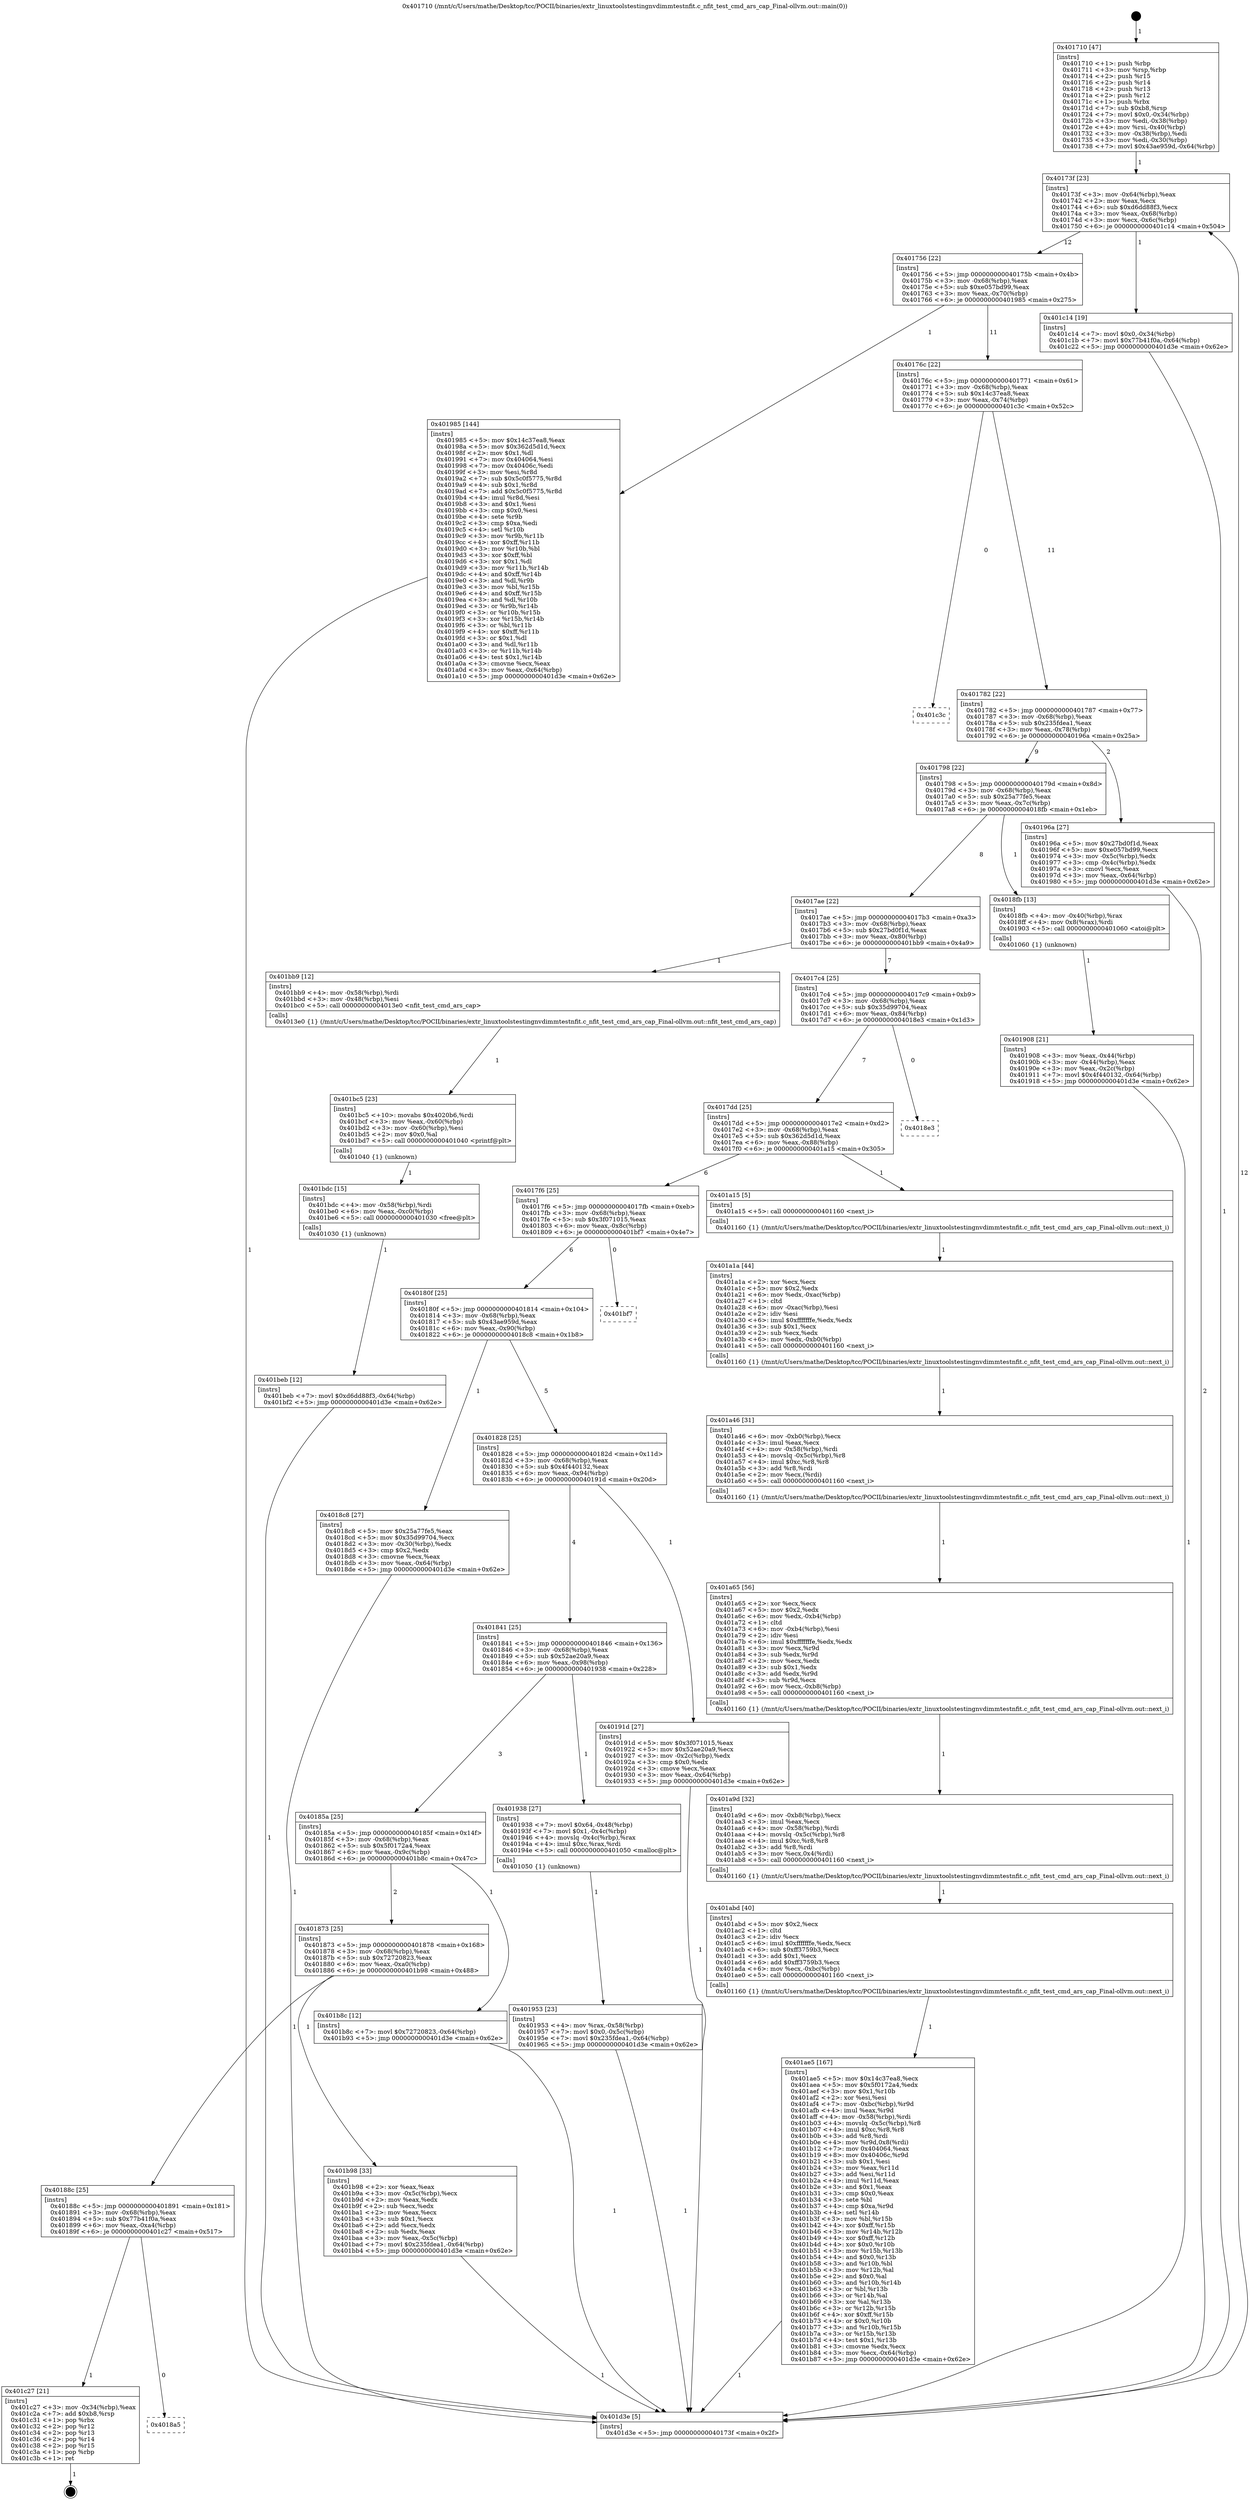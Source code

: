 digraph "0x401710" {
  label = "0x401710 (/mnt/c/Users/mathe/Desktop/tcc/POCII/binaries/extr_linuxtoolstestingnvdimmtestnfit.c_nfit_test_cmd_ars_cap_Final-ollvm.out::main(0))"
  labelloc = "t"
  node[shape=record]

  Entry [label="",width=0.3,height=0.3,shape=circle,fillcolor=black,style=filled]
  "0x40173f" [label="{
     0x40173f [23]\l
     | [instrs]\l
     &nbsp;&nbsp;0x40173f \<+3\>: mov -0x64(%rbp),%eax\l
     &nbsp;&nbsp;0x401742 \<+2\>: mov %eax,%ecx\l
     &nbsp;&nbsp;0x401744 \<+6\>: sub $0xd6dd88f3,%ecx\l
     &nbsp;&nbsp;0x40174a \<+3\>: mov %eax,-0x68(%rbp)\l
     &nbsp;&nbsp;0x40174d \<+3\>: mov %ecx,-0x6c(%rbp)\l
     &nbsp;&nbsp;0x401750 \<+6\>: je 0000000000401c14 \<main+0x504\>\l
  }"]
  "0x401c14" [label="{
     0x401c14 [19]\l
     | [instrs]\l
     &nbsp;&nbsp;0x401c14 \<+7\>: movl $0x0,-0x34(%rbp)\l
     &nbsp;&nbsp;0x401c1b \<+7\>: movl $0x77b41f0a,-0x64(%rbp)\l
     &nbsp;&nbsp;0x401c22 \<+5\>: jmp 0000000000401d3e \<main+0x62e\>\l
  }"]
  "0x401756" [label="{
     0x401756 [22]\l
     | [instrs]\l
     &nbsp;&nbsp;0x401756 \<+5\>: jmp 000000000040175b \<main+0x4b\>\l
     &nbsp;&nbsp;0x40175b \<+3\>: mov -0x68(%rbp),%eax\l
     &nbsp;&nbsp;0x40175e \<+5\>: sub $0xe057bd99,%eax\l
     &nbsp;&nbsp;0x401763 \<+3\>: mov %eax,-0x70(%rbp)\l
     &nbsp;&nbsp;0x401766 \<+6\>: je 0000000000401985 \<main+0x275\>\l
  }"]
  Exit [label="",width=0.3,height=0.3,shape=circle,fillcolor=black,style=filled,peripheries=2]
  "0x401985" [label="{
     0x401985 [144]\l
     | [instrs]\l
     &nbsp;&nbsp;0x401985 \<+5\>: mov $0x14c37ea8,%eax\l
     &nbsp;&nbsp;0x40198a \<+5\>: mov $0x362d5d1d,%ecx\l
     &nbsp;&nbsp;0x40198f \<+2\>: mov $0x1,%dl\l
     &nbsp;&nbsp;0x401991 \<+7\>: mov 0x404064,%esi\l
     &nbsp;&nbsp;0x401998 \<+7\>: mov 0x40406c,%edi\l
     &nbsp;&nbsp;0x40199f \<+3\>: mov %esi,%r8d\l
     &nbsp;&nbsp;0x4019a2 \<+7\>: sub $0x5c0f5775,%r8d\l
     &nbsp;&nbsp;0x4019a9 \<+4\>: sub $0x1,%r8d\l
     &nbsp;&nbsp;0x4019ad \<+7\>: add $0x5c0f5775,%r8d\l
     &nbsp;&nbsp;0x4019b4 \<+4\>: imul %r8d,%esi\l
     &nbsp;&nbsp;0x4019b8 \<+3\>: and $0x1,%esi\l
     &nbsp;&nbsp;0x4019bb \<+3\>: cmp $0x0,%esi\l
     &nbsp;&nbsp;0x4019be \<+4\>: sete %r9b\l
     &nbsp;&nbsp;0x4019c2 \<+3\>: cmp $0xa,%edi\l
     &nbsp;&nbsp;0x4019c5 \<+4\>: setl %r10b\l
     &nbsp;&nbsp;0x4019c9 \<+3\>: mov %r9b,%r11b\l
     &nbsp;&nbsp;0x4019cc \<+4\>: xor $0xff,%r11b\l
     &nbsp;&nbsp;0x4019d0 \<+3\>: mov %r10b,%bl\l
     &nbsp;&nbsp;0x4019d3 \<+3\>: xor $0xff,%bl\l
     &nbsp;&nbsp;0x4019d6 \<+3\>: xor $0x1,%dl\l
     &nbsp;&nbsp;0x4019d9 \<+3\>: mov %r11b,%r14b\l
     &nbsp;&nbsp;0x4019dc \<+4\>: and $0xff,%r14b\l
     &nbsp;&nbsp;0x4019e0 \<+3\>: and %dl,%r9b\l
     &nbsp;&nbsp;0x4019e3 \<+3\>: mov %bl,%r15b\l
     &nbsp;&nbsp;0x4019e6 \<+4\>: and $0xff,%r15b\l
     &nbsp;&nbsp;0x4019ea \<+3\>: and %dl,%r10b\l
     &nbsp;&nbsp;0x4019ed \<+3\>: or %r9b,%r14b\l
     &nbsp;&nbsp;0x4019f0 \<+3\>: or %r10b,%r15b\l
     &nbsp;&nbsp;0x4019f3 \<+3\>: xor %r15b,%r14b\l
     &nbsp;&nbsp;0x4019f6 \<+3\>: or %bl,%r11b\l
     &nbsp;&nbsp;0x4019f9 \<+4\>: xor $0xff,%r11b\l
     &nbsp;&nbsp;0x4019fd \<+3\>: or $0x1,%dl\l
     &nbsp;&nbsp;0x401a00 \<+3\>: and %dl,%r11b\l
     &nbsp;&nbsp;0x401a03 \<+3\>: or %r11b,%r14b\l
     &nbsp;&nbsp;0x401a06 \<+4\>: test $0x1,%r14b\l
     &nbsp;&nbsp;0x401a0a \<+3\>: cmovne %ecx,%eax\l
     &nbsp;&nbsp;0x401a0d \<+3\>: mov %eax,-0x64(%rbp)\l
     &nbsp;&nbsp;0x401a10 \<+5\>: jmp 0000000000401d3e \<main+0x62e\>\l
  }"]
  "0x40176c" [label="{
     0x40176c [22]\l
     | [instrs]\l
     &nbsp;&nbsp;0x40176c \<+5\>: jmp 0000000000401771 \<main+0x61\>\l
     &nbsp;&nbsp;0x401771 \<+3\>: mov -0x68(%rbp),%eax\l
     &nbsp;&nbsp;0x401774 \<+5\>: sub $0x14c37ea8,%eax\l
     &nbsp;&nbsp;0x401779 \<+3\>: mov %eax,-0x74(%rbp)\l
     &nbsp;&nbsp;0x40177c \<+6\>: je 0000000000401c3c \<main+0x52c\>\l
  }"]
  "0x4018a5" [label="{
     0x4018a5\l
  }", style=dashed]
  "0x401c3c" [label="{
     0x401c3c\l
  }", style=dashed]
  "0x401782" [label="{
     0x401782 [22]\l
     | [instrs]\l
     &nbsp;&nbsp;0x401782 \<+5\>: jmp 0000000000401787 \<main+0x77\>\l
     &nbsp;&nbsp;0x401787 \<+3\>: mov -0x68(%rbp),%eax\l
     &nbsp;&nbsp;0x40178a \<+5\>: sub $0x235fdea1,%eax\l
     &nbsp;&nbsp;0x40178f \<+3\>: mov %eax,-0x78(%rbp)\l
     &nbsp;&nbsp;0x401792 \<+6\>: je 000000000040196a \<main+0x25a\>\l
  }"]
  "0x401c27" [label="{
     0x401c27 [21]\l
     | [instrs]\l
     &nbsp;&nbsp;0x401c27 \<+3\>: mov -0x34(%rbp),%eax\l
     &nbsp;&nbsp;0x401c2a \<+7\>: add $0xb8,%rsp\l
     &nbsp;&nbsp;0x401c31 \<+1\>: pop %rbx\l
     &nbsp;&nbsp;0x401c32 \<+2\>: pop %r12\l
     &nbsp;&nbsp;0x401c34 \<+2\>: pop %r13\l
     &nbsp;&nbsp;0x401c36 \<+2\>: pop %r14\l
     &nbsp;&nbsp;0x401c38 \<+2\>: pop %r15\l
     &nbsp;&nbsp;0x401c3a \<+1\>: pop %rbp\l
     &nbsp;&nbsp;0x401c3b \<+1\>: ret\l
  }"]
  "0x40196a" [label="{
     0x40196a [27]\l
     | [instrs]\l
     &nbsp;&nbsp;0x40196a \<+5\>: mov $0x27bd0f1d,%eax\l
     &nbsp;&nbsp;0x40196f \<+5\>: mov $0xe057bd99,%ecx\l
     &nbsp;&nbsp;0x401974 \<+3\>: mov -0x5c(%rbp),%edx\l
     &nbsp;&nbsp;0x401977 \<+3\>: cmp -0x4c(%rbp),%edx\l
     &nbsp;&nbsp;0x40197a \<+3\>: cmovl %ecx,%eax\l
     &nbsp;&nbsp;0x40197d \<+3\>: mov %eax,-0x64(%rbp)\l
     &nbsp;&nbsp;0x401980 \<+5\>: jmp 0000000000401d3e \<main+0x62e\>\l
  }"]
  "0x401798" [label="{
     0x401798 [22]\l
     | [instrs]\l
     &nbsp;&nbsp;0x401798 \<+5\>: jmp 000000000040179d \<main+0x8d\>\l
     &nbsp;&nbsp;0x40179d \<+3\>: mov -0x68(%rbp),%eax\l
     &nbsp;&nbsp;0x4017a0 \<+5\>: sub $0x25a77fe5,%eax\l
     &nbsp;&nbsp;0x4017a5 \<+3\>: mov %eax,-0x7c(%rbp)\l
     &nbsp;&nbsp;0x4017a8 \<+6\>: je 00000000004018fb \<main+0x1eb\>\l
  }"]
  "0x401beb" [label="{
     0x401beb [12]\l
     | [instrs]\l
     &nbsp;&nbsp;0x401beb \<+7\>: movl $0xd6dd88f3,-0x64(%rbp)\l
     &nbsp;&nbsp;0x401bf2 \<+5\>: jmp 0000000000401d3e \<main+0x62e\>\l
  }"]
  "0x4018fb" [label="{
     0x4018fb [13]\l
     | [instrs]\l
     &nbsp;&nbsp;0x4018fb \<+4\>: mov -0x40(%rbp),%rax\l
     &nbsp;&nbsp;0x4018ff \<+4\>: mov 0x8(%rax),%rdi\l
     &nbsp;&nbsp;0x401903 \<+5\>: call 0000000000401060 \<atoi@plt\>\l
     | [calls]\l
     &nbsp;&nbsp;0x401060 \{1\} (unknown)\l
  }"]
  "0x4017ae" [label="{
     0x4017ae [22]\l
     | [instrs]\l
     &nbsp;&nbsp;0x4017ae \<+5\>: jmp 00000000004017b3 \<main+0xa3\>\l
     &nbsp;&nbsp;0x4017b3 \<+3\>: mov -0x68(%rbp),%eax\l
     &nbsp;&nbsp;0x4017b6 \<+5\>: sub $0x27bd0f1d,%eax\l
     &nbsp;&nbsp;0x4017bb \<+3\>: mov %eax,-0x80(%rbp)\l
     &nbsp;&nbsp;0x4017be \<+6\>: je 0000000000401bb9 \<main+0x4a9\>\l
  }"]
  "0x401bdc" [label="{
     0x401bdc [15]\l
     | [instrs]\l
     &nbsp;&nbsp;0x401bdc \<+4\>: mov -0x58(%rbp),%rdi\l
     &nbsp;&nbsp;0x401be0 \<+6\>: mov %eax,-0xc0(%rbp)\l
     &nbsp;&nbsp;0x401be6 \<+5\>: call 0000000000401030 \<free@plt\>\l
     | [calls]\l
     &nbsp;&nbsp;0x401030 \{1\} (unknown)\l
  }"]
  "0x401bb9" [label="{
     0x401bb9 [12]\l
     | [instrs]\l
     &nbsp;&nbsp;0x401bb9 \<+4\>: mov -0x58(%rbp),%rdi\l
     &nbsp;&nbsp;0x401bbd \<+3\>: mov -0x48(%rbp),%esi\l
     &nbsp;&nbsp;0x401bc0 \<+5\>: call 00000000004013e0 \<nfit_test_cmd_ars_cap\>\l
     | [calls]\l
     &nbsp;&nbsp;0x4013e0 \{1\} (/mnt/c/Users/mathe/Desktop/tcc/POCII/binaries/extr_linuxtoolstestingnvdimmtestnfit.c_nfit_test_cmd_ars_cap_Final-ollvm.out::nfit_test_cmd_ars_cap)\l
  }"]
  "0x4017c4" [label="{
     0x4017c4 [25]\l
     | [instrs]\l
     &nbsp;&nbsp;0x4017c4 \<+5\>: jmp 00000000004017c9 \<main+0xb9\>\l
     &nbsp;&nbsp;0x4017c9 \<+3\>: mov -0x68(%rbp),%eax\l
     &nbsp;&nbsp;0x4017cc \<+5\>: sub $0x35d99704,%eax\l
     &nbsp;&nbsp;0x4017d1 \<+6\>: mov %eax,-0x84(%rbp)\l
     &nbsp;&nbsp;0x4017d7 \<+6\>: je 00000000004018e3 \<main+0x1d3\>\l
  }"]
  "0x401bc5" [label="{
     0x401bc5 [23]\l
     | [instrs]\l
     &nbsp;&nbsp;0x401bc5 \<+10\>: movabs $0x4020b6,%rdi\l
     &nbsp;&nbsp;0x401bcf \<+3\>: mov %eax,-0x60(%rbp)\l
     &nbsp;&nbsp;0x401bd2 \<+3\>: mov -0x60(%rbp),%esi\l
     &nbsp;&nbsp;0x401bd5 \<+2\>: mov $0x0,%al\l
     &nbsp;&nbsp;0x401bd7 \<+5\>: call 0000000000401040 \<printf@plt\>\l
     | [calls]\l
     &nbsp;&nbsp;0x401040 \{1\} (unknown)\l
  }"]
  "0x4018e3" [label="{
     0x4018e3\l
  }", style=dashed]
  "0x4017dd" [label="{
     0x4017dd [25]\l
     | [instrs]\l
     &nbsp;&nbsp;0x4017dd \<+5\>: jmp 00000000004017e2 \<main+0xd2\>\l
     &nbsp;&nbsp;0x4017e2 \<+3\>: mov -0x68(%rbp),%eax\l
     &nbsp;&nbsp;0x4017e5 \<+5\>: sub $0x362d5d1d,%eax\l
     &nbsp;&nbsp;0x4017ea \<+6\>: mov %eax,-0x88(%rbp)\l
     &nbsp;&nbsp;0x4017f0 \<+6\>: je 0000000000401a15 \<main+0x305\>\l
  }"]
  "0x40188c" [label="{
     0x40188c [25]\l
     | [instrs]\l
     &nbsp;&nbsp;0x40188c \<+5\>: jmp 0000000000401891 \<main+0x181\>\l
     &nbsp;&nbsp;0x401891 \<+3\>: mov -0x68(%rbp),%eax\l
     &nbsp;&nbsp;0x401894 \<+5\>: sub $0x77b41f0a,%eax\l
     &nbsp;&nbsp;0x401899 \<+6\>: mov %eax,-0xa4(%rbp)\l
     &nbsp;&nbsp;0x40189f \<+6\>: je 0000000000401c27 \<main+0x517\>\l
  }"]
  "0x401a15" [label="{
     0x401a15 [5]\l
     | [instrs]\l
     &nbsp;&nbsp;0x401a15 \<+5\>: call 0000000000401160 \<next_i\>\l
     | [calls]\l
     &nbsp;&nbsp;0x401160 \{1\} (/mnt/c/Users/mathe/Desktop/tcc/POCII/binaries/extr_linuxtoolstestingnvdimmtestnfit.c_nfit_test_cmd_ars_cap_Final-ollvm.out::next_i)\l
  }"]
  "0x4017f6" [label="{
     0x4017f6 [25]\l
     | [instrs]\l
     &nbsp;&nbsp;0x4017f6 \<+5\>: jmp 00000000004017fb \<main+0xeb\>\l
     &nbsp;&nbsp;0x4017fb \<+3\>: mov -0x68(%rbp),%eax\l
     &nbsp;&nbsp;0x4017fe \<+5\>: sub $0x3f071015,%eax\l
     &nbsp;&nbsp;0x401803 \<+6\>: mov %eax,-0x8c(%rbp)\l
     &nbsp;&nbsp;0x401809 \<+6\>: je 0000000000401bf7 \<main+0x4e7\>\l
  }"]
  "0x401b98" [label="{
     0x401b98 [33]\l
     | [instrs]\l
     &nbsp;&nbsp;0x401b98 \<+2\>: xor %eax,%eax\l
     &nbsp;&nbsp;0x401b9a \<+3\>: mov -0x5c(%rbp),%ecx\l
     &nbsp;&nbsp;0x401b9d \<+2\>: mov %eax,%edx\l
     &nbsp;&nbsp;0x401b9f \<+2\>: sub %ecx,%edx\l
     &nbsp;&nbsp;0x401ba1 \<+2\>: mov %eax,%ecx\l
     &nbsp;&nbsp;0x401ba3 \<+3\>: sub $0x1,%ecx\l
     &nbsp;&nbsp;0x401ba6 \<+2\>: add %ecx,%edx\l
     &nbsp;&nbsp;0x401ba8 \<+2\>: sub %edx,%eax\l
     &nbsp;&nbsp;0x401baa \<+3\>: mov %eax,-0x5c(%rbp)\l
     &nbsp;&nbsp;0x401bad \<+7\>: movl $0x235fdea1,-0x64(%rbp)\l
     &nbsp;&nbsp;0x401bb4 \<+5\>: jmp 0000000000401d3e \<main+0x62e\>\l
  }"]
  "0x401bf7" [label="{
     0x401bf7\l
  }", style=dashed]
  "0x40180f" [label="{
     0x40180f [25]\l
     | [instrs]\l
     &nbsp;&nbsp;0x40180f \<+5\>: jmp 0000000000401814 \<main+0x104\>\l
     &nbsp;&nbsp;0x401814 \<+3\>: mov -0x68(%rbp),%eax\l
     &nbsp;&nbsp;0x401817 \<+5\>: sub $0x43ae959d,%eax\l
     &nbsp;&nbsp;0x40181c \<+6\>: mov %eax,-0x90(%rbp)\l
     &nbsp;&nbsp;0x401822 \<+6\>: je 00000000004018c8 \<main+0x1b8\>\l
  }"]
  "0x401873" [label="{
     0x401873 [25]\l
     | [instrs]\l
     &nbsp;&nbsp;0x401873 \<+5\>: jmp 0000000000401878 \<main+0x168\>\l
     &nbsp;&nbsp;0x401878 \<+3\>: mov -0x68(%rbp),%eax\l
     &nbsp;&nbsp;0x40187b \<+5\>: sub $0x72720823,%eax\l
     &nbsp;&nbsp;0x401880 \<+6\>: mov %eax,-0xa0(%rbp)\l
     &nbsp;&nbsp;0x401886 \<+6\>: je 0000000000401b98 \<main+0x488\>\l
  }"]
  "0x4018c8" [label="{
     0x4018c8 [27]\l
     | [instrs]\l
     &nbsp;&nbsp;0x4018c8 \<+5\>: mov $0x25a77fe5,%eax\l
     &nbsp;&nbsp;0x4018cd \<+5\>: mov $0x35d99704,%ecx\l
     &nbsp;&nbsp;0x4018d2 \<+3\>: mov -0x30(%rbp),%edx\l
     &nbsp;&nbsp;0x4018d5 \<+3\>: cmp $0x2,%edx\l
     &nbsp;&nbsp;0x4018d8 \<+3\>: cmovne %ecx,%eax\l
     &nbsp;&nbsp;0x4018db \<+3\>: mov %eax,-0x64(%rbp)\l
     &nbsp;&nbsp;0x4018de \<+5\>: jmp 0000000000401d3e \<main+0x62e\>\l
  }"]
  "0x401828" [label="{
     0x401828 [25]\l
     | [instrs]\l
     &nbsp;&nbsp;0x401828 \<+5\>: jmp 000000000040182d \<main+0x11d\>\l
     &nbsp;&nbsp;0x40182d \<+3\>: mov -0x68(%rbp),%eax\l
     &nbsp;&nbsp;0x401830 \<+5\>: sub $0x4f440132,%eax\l
     &nbsp;&nbsp;0x401835 \<+6\>: mov %eax,-0x94(%rbp)\l
     &nbsp;&nbsp;0x40183b \<+6\>: je 000000000040191d \<main+0x20d\>\l
  }"]
  "0x401d3e" [label="{
     0x401d3e [5]\l
     | [instrs]\l
     &nbsp;&nbsp;0x401d3e \<+5\>: jmp 000000000040173f \<main+0x2f\>\l
  }"]
  "0x401710" [label="{
     0x401710 [47]\l
     | [instrs]\l
     &nbsp;&nbsp;0x401710 \<+1\>: push %rbp\l
     &nbsp;&nbsp;0x401711 \<+3\>: mov %rsp,%rbp\l
     &nbsp;&nbsp;0x401714 \<+2\>: push %r15\l
     &nbsp;&nbsp;0x401716 \<+2\>: push %r14\l
     &nbsp;&nbsp;0x401718 \<+2\>: push %r13\l
     &nbsp;&nbsp;0x40171a \<+2\>: push %r12\l
     &nbsp;&nbsp;0x40171c \<+1\>: push %rbx\l
     &nbsp;&nbsp;0x40171d \<+7\>: sub $0xb8,%rsp\l
     &nbsp;&nbsp;0x401724 \<+7\>: movl $0x0,-0x34(%rbp)\l
     &nbsp;&nbsp;0x40172b \<+3\>: mov %edi,-0x38(%rbp)\l
     &nbsp;&nbsp;0x40172e \<+4\>: mov %rsi,-0x40(%rbp)\l
     &nbsp;&nbsp;0x401732 \<+3\>: mov -0x38(%rbp),%edi\l
     &nbsp;&nbsp;0x401735 \<+3\>: mov %edi,-0x30(%rbp)\l
     &nbsp;&nbsp;0x401738 \<+7\>: movl $0x43ae959d,-0x64(%rbp)\l
  }"]
  "0x401908" [label="{
     0x401908 [21]\l
     | [instrs]\l
     &nbsp;&nbsp;0x401908 \<+3\>: mov %eax,-0x44(%rbp)\l
     &nbsp;&nbsp;0x40190b \<+3\>: mov -0x44(%rbp),%eax\l
     &nbsp;&nbsp;0x40190e \<+3\>: mov %eax,-0x2c(%rbp)\l
     &nbsp;&nbsp;0x401911 \<+7\>: movl $0x4f440132,-0x64(%rbp)\l
     &nbsp;&nbsp;0x401918 \<+5\>: jmp 0000000000401d3e \<main+0x62e\>\l
  }"]
  "0x401b8c" [label="{
     0x401b8c [12]\l
     | [instrs]\l
     &nbsp;&nbsp;0x401b8c \<+7\>: movl $0x72720823,-0x64(%rbp)\l
     &nbsp;&nbsp;0x401b93 \<+5\>: jmp 0000000000401d3e \<main+0x62e\>\l
  }"]
  "0x40191d" [label="{
     0x40191d [27]\l
     | [instrs]\l
     &nbsp;&nbsp;0x40191d \<+5\>: mov $0x3f071015,%eax\l
     &nbsp;&nbsp;0x401922 \<+5\>: mov $0x52ae20a9,%ecx\l
     &nbsp;&nbsp;0x401927 \<+3\>: mov -0x2c(%rbp),%edx\l
     &nbsp;&nbsp;0x40192a \<+3\>: cmp $0x0,%edx\l
     &nbsp;&nbsp;0x40192d \<+3\>: cmove %ecx,%eax\l
     &nbsp;&nbsp;0x401930 \<+3\>: mov %eax,-0x64(%rbp)\l
     &nbsp;&nbsp;0x401933 \<+5\>: jmp 0000000000401d3e \<main+0x62e\>\l
  }"]
  "0x401841" [label="{
     0x401841 [25]\l
     | [instrs]\l
     &nbsp;&nbsp;0x401841 \<+5\>: jmp 0000000000401846 \<main+0x136\>\l
     &nbsp;&nbsp;0x401846 \<+3\>: mov -0x68(%rbp),%eax\l
     &nbsp;&nbsp;0x401849 \<+5\>: sub $0x52ae20a9,%eax\l
     &nbsp;&nbsp;0x40184e \<+6\>: mov %eax,-0x98(%rbp)\l
     &nbsp;&nbsp;0x401854 \<+6\>: je 0000000000401938 \<main+0x228\>\l
  }"]
  "0x401ae5" [label="{
     0x401ae5 [167]\l
     | [instrs]\l
     &nbsp;&nbsp;0x401ae5 \<+5\>: mov $0x14c37ea8,%ecx\l
     &nbsp;&nbsp;0x401aea \<+5\>: mov $0x5f0172a4,%edx\l
     &nbsp;&nbsp;0x401aef \<+3\>: mov $0x1,%r10b\l
     &nbsp;&nbsp;0x401af2 \<+2\>: xor %esi,%esi\l
     &nbsp;&nbsp;0x401af4 \<+7\>: mov -0xbc(%rbp),%r9d\l
     &nbsp;&nbsp;0x401afb \<+4\>: imul %eax,%r9d\l
     &nbsp;&nbsp;0x401aff \<+4\>: mov -0x58(%rbp),%rdi\l
     &nbsp;&nbsp;0x401b03 \<+4\>: movslq -0x5c(%rbp),%r8\l
     &nbsp;&nbsp;0x401b07 \<+4\>: imul $0xc,%r8,%r8\l
     &nbsp;&nbsp;0x401b0b \<+3\>: add %r8,%rdi\l
     &nbsp;&nbsp;0x401b0e \<+4\>: mov %r9d,0x8(%rdi)\l
     &nbsp;&nbsp;0x401b12 \<+7\>: mov 0x404064,%eax\l
     &nbsp;&nbsp;0x401b19 \<+8\>: mov 0x40406c,%r9d\l
     &nbsp;&nbsp;0x401b21 \<+3\>: sub $0x1,%esi\l
     &nbsp;&nbsp;0x401b24 \<+3\>: mov %eax,%r11d\l
     &nbsp;&nbsp;0x401b27 \<+3\>: add %esi,%r11d\l
     &nbsp;&nbsp;0x401b2a \<+4\>: imul %r11d,%eax\l
     &nbsp;&nbsp;0x401b2e \<+3\>: and $0x1,%eax\l
     &nbsp;&nbsp;0x401b31 \<+3\>: cmp $0x0,%eax\l
     &nbsp;&nbsp;0x401b34 \<+3\>: sete %bl\l
     &nbsp;&nbsp;0x401b37 \<+4\>: cmp $0xa,%r9d\l
     &nbsp;&nbsp;0x401b3b \<+4\>: setl %r14b\l
     &nbsp;&nbsp;0x401b3f \<+3\>: mov %bl,%r15b\l
     &nbsp;&nbsp;0x401b42 \<+4\>: xor $0xff,%r15b\l
     &nbsp;&nbsp;0x401b46 \<+3\>: mov %r14b,%r12b\l
     &nbsp;&nbsp;0x401b49 \<+4\>: xor $0xff,%r12b\l
     &nbsp;&nbsp;0x401b4d \<+4\>: xor $0x0,%r10b\l
     &nbsp;&nbsp;0x401b51 \<+3\>: mov %r15b,%r13b\l
     &nbsp;&nbsp;0x401b54 \<+4\>: and $0x0,%r13b\l
     &nbsp;&nbsp;0x401b58 \<+3\>: and %r10b,%bl\l
     &nbsp;&nbsp;0x401b5b \<+3\>: mov %r12b,%al\l
     &nbsp;&nbsp;0x401b5e \<+2\>: and $0x0,%al\l
     &nbsp;&nbsp;0x401b60 \<+3\>: and %r10b,%r14b\l
     &nbsp;&nbsp;0x401b63 \<+3\>: or %bl,%r13b\l
     &nbsp;&nbsp;0x401b66 \<+3\>: or %r14b,%al\l
     &nbsp;&nbsp;0x401b69 \<+3\>: xor %al,%r13b\l
     &nbsp;&nbsp;0x401b6c \<+3\>: or %r12b,%r15b\l
     &nbsp;&nbsp;0x401b6f \<+4\>: xor $0xff,%r15b\l
     &nbsp;&nbsp;0x401b73 \<+4\>: or $0x0,%r10b\l
     &nbsp;&nbsp;0x401b77 \<+3\>: and %r10b,%r15b\l
     &nbsp;&nbsp;0x401b7a \<+3\>: or %r15b,%r13b\l
     &nbsp;&nbsp;0x401b7d \<+4\>: test $0x1,%r13b\l
     &nbsp;&nbsp;0x401b81 \<+3\>: cmovne %edx,%ecx\l
     &nbsp;&nbsp;0x401b84 \<+3\>: mov %ecx,-0x64(%rbp)\l
     &nbsp;&nbsp;0x401b87 \<+5\>: jmp 0000000000401d3e \<main+0x62e\>\l
  }"]
  "0x401938" [label="{
     0x401938 [27]\l
     | [instrs]\l
     &nbsp;&nbsp;0x401938 \<+7\>: movl $0x64,-0x48(%rbp)\l
     &nbsp;&nbsp;0x40193f \<+7\>: movl $0x1,-0x4c(%rbp)\l
     &nbsp;&nbsp;0x401946 \<+4\>: movslq -0x4c(%rbp),%rax\l
     &nbsp;&nbsp;0x40194a \<+4\>: imul $0xc,%rax,%rdi\l
     &nbsp;&nbsp;0x40194e \<+5\>: call 0000000000401050 \<malloc@plt\>\l
     | [calls]\l
     &nbsp;&nbsp;0x401050 \{1\} (unknown)\l
  }"]
  "0x40185a" [label="{
     0x40185a [25]\l
     | [instrs]\l
     &nbsp;&nbsp;0x40185a \<+5\>: jmp 000000000040185f \<main+0x14f\>\l
     &nbsp;&nbsp;0x40185f \<+3\>: mov -0x68(%rbp),%eax\l
     &nbsp;&nbsp;0x401862 \<+5\>: sub $0x5f0172a4,%eax\l
     &nbsp;&nbsp;0x401867 \<+6\>: mov %eax,-0x9c(%rbp)\l
     &nbsp;&nbsp;0x40186d \<+6\>: je 0000000000401b8c \<main+0x47c\>\l
  }"]
  "0x401953" [label="{
     0x401953 [23]\l
     | [instrs]\l
     &nbsp;&nbsp;0x401953 \<+4\>: mov %rax,-0x58(%rbp)\l
     &nbsp;&nbsp;0x401957 \<+7\>: movl $0x0,-0x5c(%rbp)\l
     &nbsp;&nbsp;0x40195e \<+7\>: movl $0x235fdea1,-0x64(%rbp)\l
     &nbsp;&nbsp;0x401965 \<+5\>: jmp 0000000000401d3e \<main+0x62e\>\l
  }"]
  "0x401a1a" [label="{
     0x401a1a [44]\l
     | [instrs]\l
     &nbsp;&nbsp;0x401a1a \<+2\>: xor %ecx,%ecx\l
     &nbsp;&nbsp;0x401a1c \<+5\>: mov $0x2,%edx\l
     &nbsp;&nbsp;0x401a21 \<+6\>: mov %edx,-0xac(%rbp)\l
     &nbsp;&nbsp;0x401a27 \<+1\>: cltd\l
     &nbsp;&nbsp;0x401a28 \<+6\>: mov -0xac(%rbp),%esi\l
     &nbsp;&nbsp;0x401a2e \<+2\>: idiv %esi\l
     &nbsp;&nbsp;0x401a30 \<+6\>: imul $0xfffffffe,%edx,%edx\l
     &nbsp;&nbsp;0x401a36 \<+3\>: sub $0x1,%ecx\l
     &nbsp;&nbsp;0x401a39 \<+2\>: sub %ecx,%edx\l
     &nbsp;&nbsp;0x401a3b \<+6\>: mov %edx,-0xb0(%rbp)\l
     &nbsp;&nbsp;0x401a41 \<+5\>: call 0000000000401160 \<next_i\>\l
     | [calls]\l
     &nbsp;&nbsp;0x401160 \{1\} (/mnt/c/Users/mathe/Desktop/tcc/POCII/binaries/extr_linuxtoolstestingnvdimmtestnfit.c_nfit_test_cmd_ars_cap_Final-ollvm.out::next_i)\l
  }"]
  "0x401a46" [label="{
     0x401a46 [31]\l
     | [instrs]\l
     &nbsp;&nbsp;0x401a46 \<+6\>: mov -0xb0(%rbp),%ecx\l
     &nbsp;&nbsp;0x401a4c \<+3\>: imul %eax,%ecx\l
     &nbsp;&nbsp;0x401a4f \<+4\>: mov -0x58(%rbp),%rdi\l
     &nbsp;&nbsp;0x401a53 \<+4\>: movslq -0x5c(%rbp),%r8\l
     &nbsp;&nbsp;0x401a57 \<+4\>: imul $0xc,%r8,%r8\l
     &nbsp;&nbsp;0x401a5b \<+3\>: add %r8,%rdi\l
     &nbsp;&nbsp;0x401a5e \<+2\>: mov %ecx,(%rdi)\l
     &nbsp;&nbsp;0x401a60 \<+5\>: call 0000000000401160 \<next_i\>\l
     | [calls]\l
     &nbsp;&nbsp;0x401160 \{1\} (/mnt/c/Users/mathe/Desktop/tcc/POCII/binaries/extr_linuxtoolstestingnvdimmtestnfit.c_nfit_test_cmd_ars_cap_Final-ollvm.out::next_i)\l
  }"]
  "0x401a65" [label="{
     0x401a65 [56]\l
     | [instrs]\l
     &nbsp;&nbsp;0x401a65 \<+2\>: xor %ecx,%ecx\l
     &nbsp;&nbsp;0x401a67 \<+5\>: mov $0x2,%edx\l
     &nbsp;&nbsp;0x401a6c \<+6\>: mov %edx,-0xb4(%rbp)\l
     &nbsp;&nbsp;0x401a72 \<+1\>: cltd\l
     &nbsp;&nbsp;0x401a73 \<+6\>: mov -0xb4(%rbp),%esi\l
     &nbsp;&nbsp;0x401a79 \<+2\>: idiv %esi\l
     &nbsp;&nbsp;0x401a7b \<+6\>: imul $0xfffffffe,%edx,%edx\l
     &nbsp;&nbsp;0x401a81 \<+3\>: mov %ecx,%r9d\l
     &nbsp;&nbsp;0x401a84 \<+3\>: sub %edx,%r9d\l
     &nbsp;&nbsp;0x401a87 \<+2\>: mov %ecx,%edx\l
     &nbsp;&nbsp;0x401a89 \<+3\>: sub $0x1,%edx\l
     &nbsp;&nbsp;0x401a8c \<+3\>: add %edx,%r9d\l
     &nbsp;&nbsp;0x401a8f \<+3\>: sub %r9d,%ecx\l
     &nbsp;&nbsp;0x401a92 \<+6\>: mov %ecx,-0xb8(%rbp)\l
     &nbsp;&nbsp;0x401a98 \<+5\>: call 0000000000401160 \<next_i\>\l
     | [calls]\l
     &nbsp;&nbsp;0x401160 \{1\} (/mnt/c/Users/mathe/Desktop/tcc/POCII/binaries/extr_linuxtoolstestingnvdimmtestnfit.c_nfit_test_cmd_ars_cap_Final-ollvm.out::next_i)\l
  }"]
  "0x401a9d" [label="{
     0x401a9d [32]\l
     | [instrs]\l
     &nbsp;&nbsp;0x401a9d \<+6\>: mov -0xb8(%rbp),%ecx\l
     &nbsp;&nbsp;0x401aa3 \<+3\>: imul %eax,%ecx\l
     &nbsp;&nbsp;0x401aa6 \<+4\>: mov -0x58(%rbp),%rdi\l
     &nbsp;&nbsp;0x401aaa \<+4\>: movslq -0x5c(%rbp),%r8\l
     &nbsp;&nbsp;0x401aae \<+4\>: imul $0xc,%r8,%r8\l
     &nbsp;&nbsp;0x401ab2 \<+3\>: add %r8,%rdi\l
     &nbsp;&nbsp;0x401ab5 \<+3\>: mov %ecx,0x4(%rdi)\l
     &nbsp;&nbsp;0x401ab8 \<+5\>: call 0000000000401160 \<next_i\>\l
     | [calls]\l
     &nbsp;&nbsp;0x401160 \{1\} (/mnt/c/Users/mathe/Desktop/tcc/POCII/binaries/extr_linuxtoolstestingnvdimmtestnfit.c_nfit_test_cmd_ars_cap_Final-ollvm.out::next_i)\l
  }"]
  "0x401abd" [label="{
     0x401abd [40]\l
     | [instrs]\l
     &nbsp;&nbsp;0x401abd \<+5\>: mov $0x2,%ecx\l
     &nbsp;&nbsp;0x401ac2 \<+1\>: cltd\l
     &nbsp;&nbsp;0x401ac3 \<+2\>: idiv %ecx\l
     &nbsp;&nbsp;0x401ac5 \<+6\>: imul $0xfffffffe,%edx,%ecx\l
     &nbsp;&nbsp;0x401acb \<+6\>: sub $0xff3759b3,%ecx\l
     &nbsp;&nbsp;0x401ad1 \<+3\>: add $0x1,%ecx\l
     &nbsp;&nbsp;0x401ad4 \<+6\>: add $0xff3759b3,%ecx\l
     &nbsp;&nbsp;0x401ada \<+6\>: mov %ecx,-0xbc(%rbp)\l
     &nbsp;&nbsp;0x401ae0 \<+5\>: call 0000000000401160 \<next_i\>\l
     | [calls]\l
     &nbsp;&nbsp;0x401160 \{1\} (/mnt/c/Users/mathe/Desktop/tcc/POCII/binaries/extr_linuxtoolstestingnvdimmtestnfit.c_nfit_test_cmd_ars_cap_Final-ollvm.out::next_i)\l
  }"]
  Entry -> "0x401710" [label=" 1"]
  "0x40173f" -> "0x401c14" [label=" 1"]
  "0x40173f" -> "0x401756" [label=" 12"]
  "0x401c27" -> Exit [label=" 1"]
  "0x401756" -> "0x401985" [label=" 1"]
  "0x401756" -> "0x40176c" [label=" 11"]
  "0x40188c" -> "0x4018a5" [label=" 0"]
  "0x40176c" -> "0x401c3c" [label=" 0"]
  "0x40176c" -> "0x401782" [label=" 11"]
  "0x40188c" -> "0x401c27" [label=" 1"]
  "0x401782" -> "0x40196a" [label=" 2"]
  "0x401782" -> "0x401798" [label=" 9"]
  "0x401c14" -> "0x401d3e" [label=" 1"]
  "0x401798" -> "0x4018fb" [label=" 1"]
  "0x401798" -> "0x4017ae" [label=" 8"]
  "0x401beb" -> "0x401d3e" [label=" 1"]
  "0x4017ae" -> "0x401bb9" [label=" 1"]
  "0x4017ae" -> "0x4017c4" [label=" 7"]
  "0x401bdc" -> "0x401beb" [label=" 1"]
  "0x4017c4" -> "0x4018e3" [label=" 0"]
  "0x4017c4" -> "0x4017dd" [label=" 7"]
  "0x401bc5" -> "0x401bdc" [label=" 1"]
  "0x4017dd" -> "0x401a15" [label=" 1"]
  "0x4017dd" -> "0x4017f6" [label=" 6"]
  "0x401bb9" -> "0x401bc5" [label=" 1"]
  "0x4017f6" -> "0x401bf7" [label=" 0"]
  "0x4017f6" -> "0x40180f" [label=" 6"]
  "0x401b98" -> "0x401d3e" [label=" 1"]
  "0x40180f" -> "0x4018c8" [label=" 1"]
  "0x40180f" -> "0x401828" [label=" 5"]
  "0x4018c8" -> "0x401d3e" [label=" 1"]
  "0x401710" -> "0x40173f" [label=" 1"]
  "0x401d3e" -> "0x40173f" [label=" 12"]
  "0x4018fb" -> "0x401908" [label=" 1"]
  "0x401908" -> "0x401d3e" [label=" 1"]
  "0x401873" -> "0x401b98" [label=" 1"]
  "0x401828" -> "0x40191d" [label=" 1"]
  "0x401828" -> "0x401841" [label=" 4"]
  "0x40191d" -> "0x401d3e" [label=" 1"]
  "0x401873" -> "0x40188c" [label=" 1"]
  "0x401841" -> "0x401938" [label=" 1"]
  "0x401841" -> "0x40185a" [label=" 3"]
  "0x401938" -> "0x401953" [label=" 1"]
  "0x401953" -> "0x401d3e" [label=" 1"]
  "0x40196a" -> "0x401d3e" [label=" 2"]
  "0x401985" -> "0x401d3e" [label=" 1"]
  "0x401a15" -> "0x401a1a" [label=" 1"]
  "0x401a1a" -> "0x401a46" [label=" 1"]
  "0x401a46" -> "0x401a65" [label=" 1"]
  "0x401a65" -> "0x401a9d" [label=" 1"]
  "0x401a9d" -> "0x401abd" [label=" 1"]
  "0x401abd" -> "0x401ae5" [label=" 1"]
  "0x401ae5" -> "0x401d3e" [label=" 1"]
  "0x401b8c" -> "0x401d3e" [label=" 1"]
  "0x40185a" -> "0x401b8c" [label=" 1"]
  "0x40185a" -> "0x401873" [label=" 2"]
}
